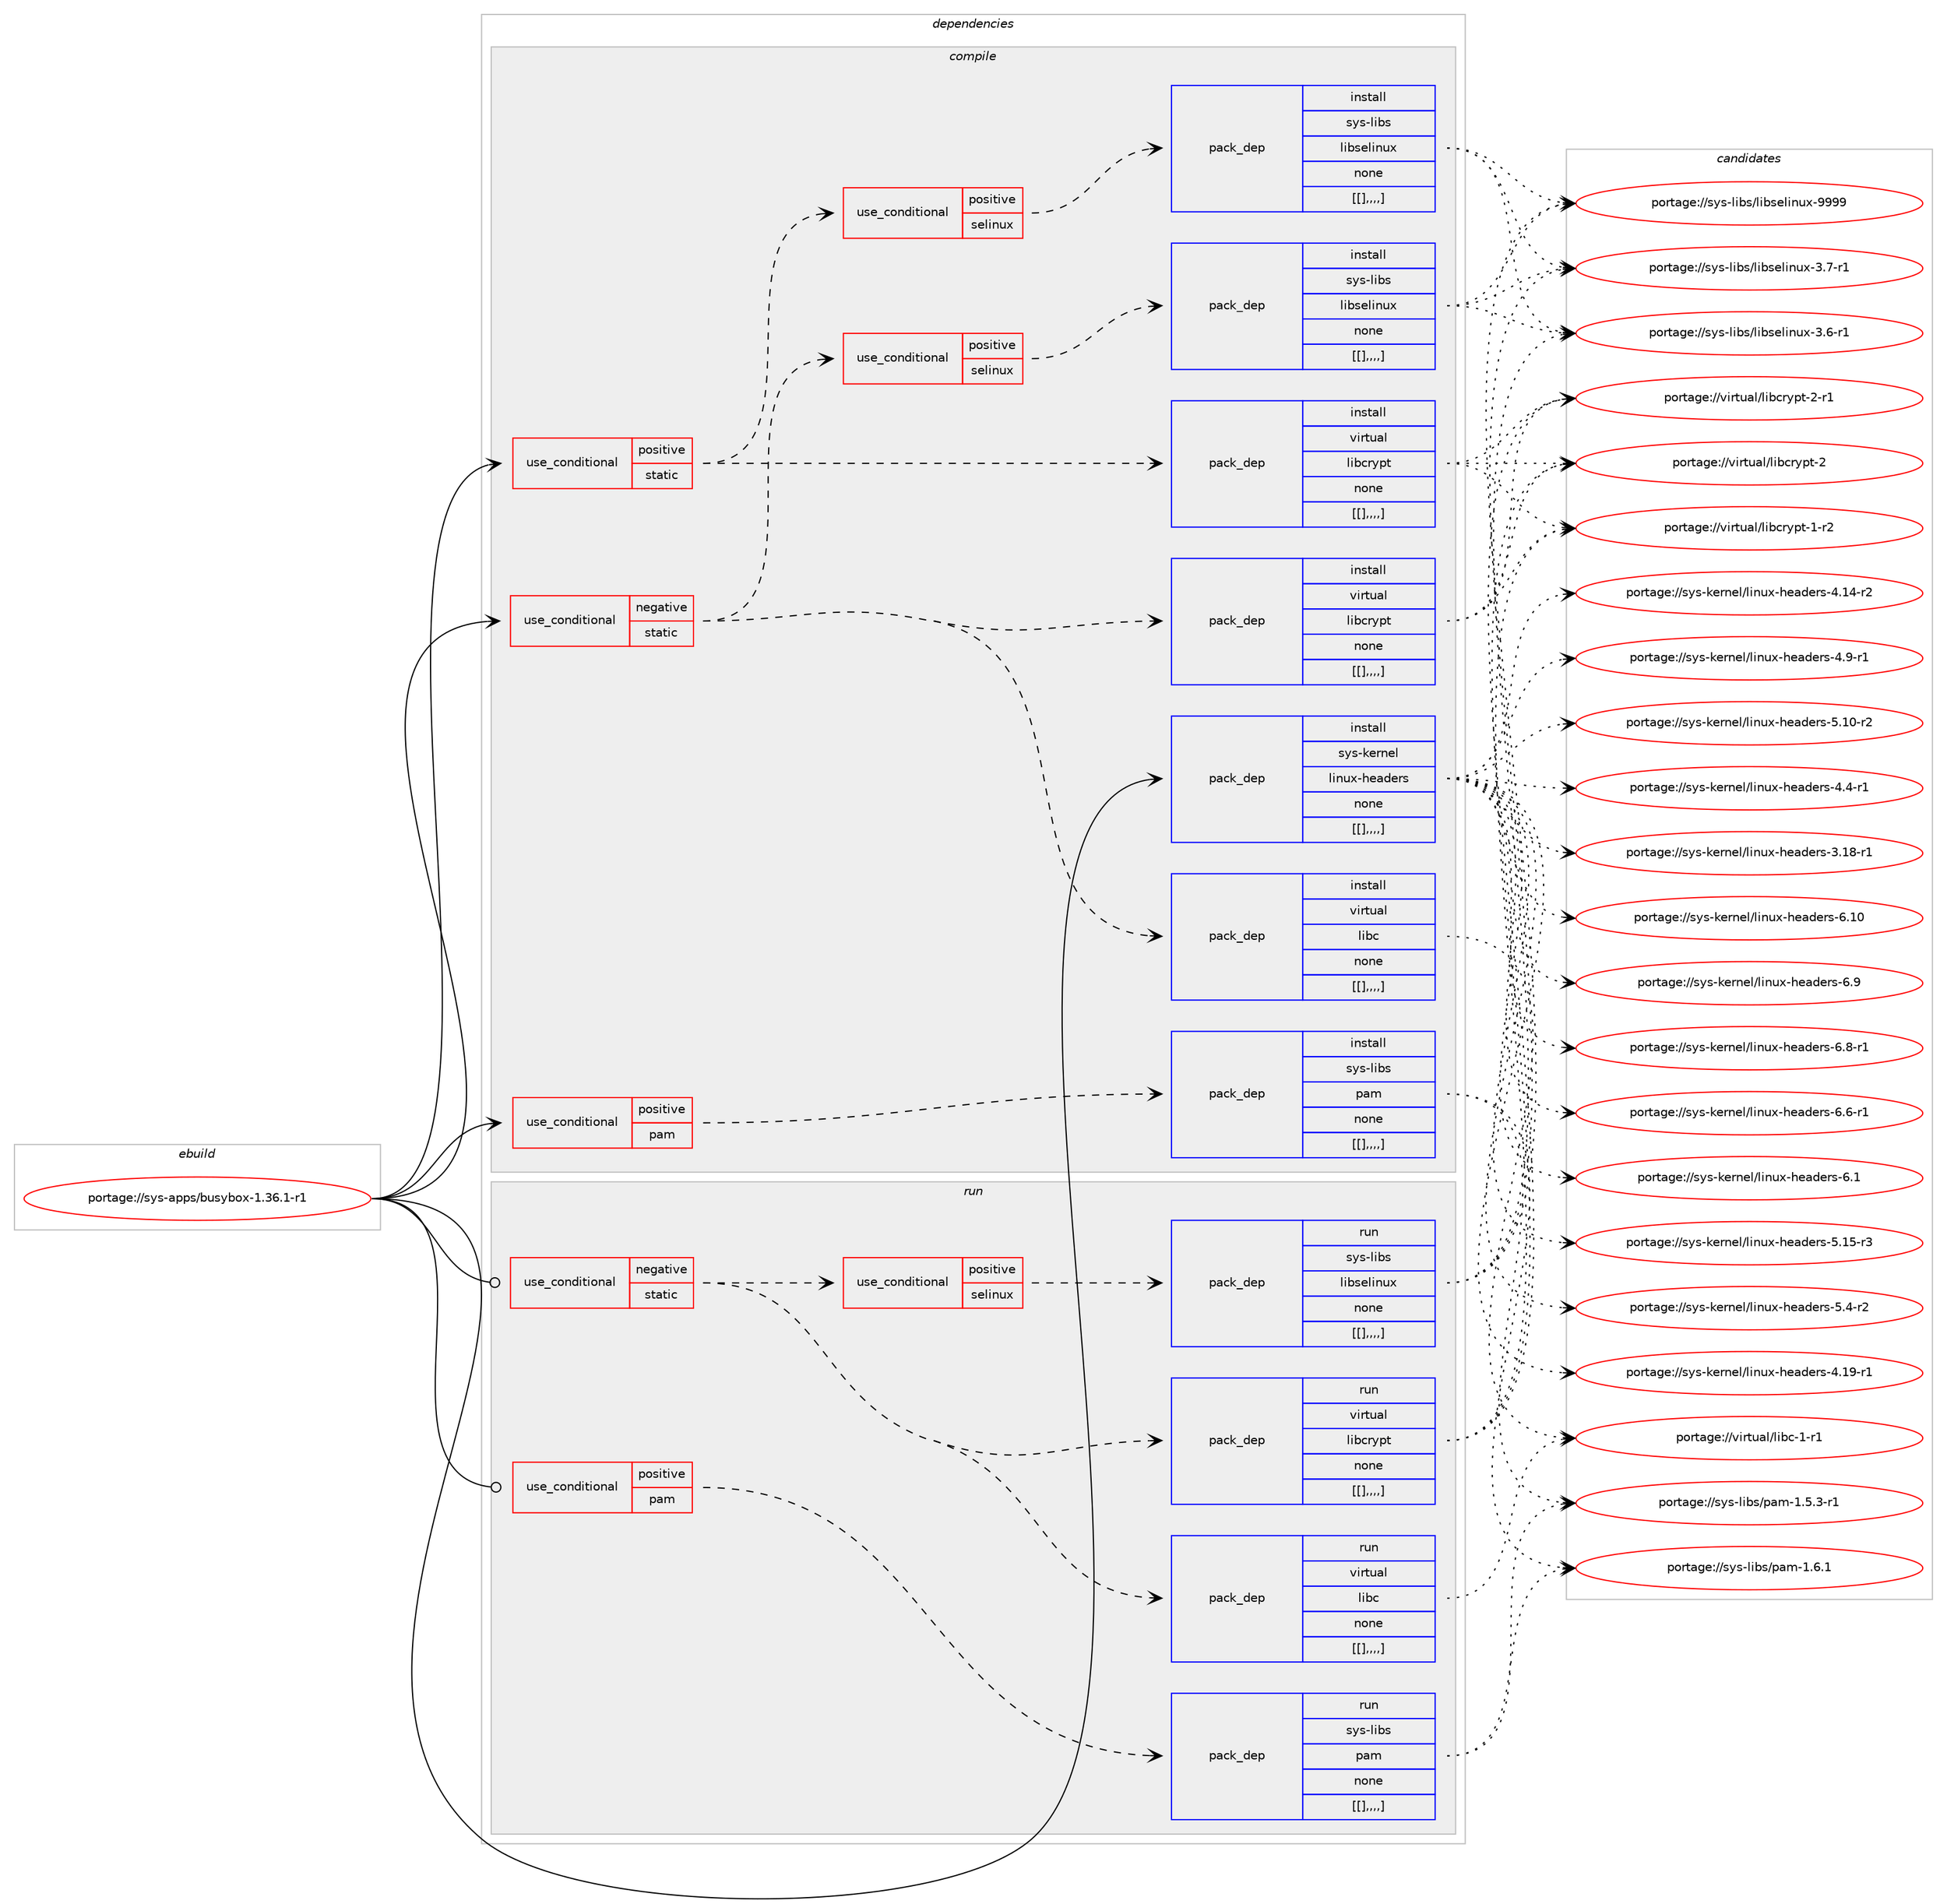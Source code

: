digraph prolog {

# *************
# Graph options
# *************

newrank=true;
concentrate=true;
compound=true;
graph [rankdir=LR,fontname=Helvetica,fontsize=10,ranksep=1.5];#, ranksep=2.5, nodesep=0.2];
edge  [arrowhead=vee];
node  [fontname=Helvetica,fontsize=10];

# **********
# The ebuild
# **********

subgraph cluster_leftcol {
color=gray;
label=<<i>ebuild</i>>;
id [label="portage://sys-apps/busybox-1.36.1-r1", color=red, width=4, href="../sys-apps/busybox-1.36.1-r1.svg"];
}

# ****************
# The dependencies
# ****************

subgraph cluster_midcol {
color=gray;
label=<<i>dependencies</i>>;
subgraph cluster_compile {
fillcolor="#eeeeee";
style=filled;
label=<<i>compile</i>>;
subgraph cond114263 {
dependency434357 [label=<<TABLE BORDER="0" CELLBORDER="1" CELLSPACING="0" CELLPADDING="4"><TR><TD ROWSPAN="3" CELLPADDING="10">use_conditional</TD></TR><TR><TD>negative</TD></TR><TR><TD>static</TD></TR></TABLE>>, shape=none, color=red];
subgraph pack317045 {
dependency434358 [label=<<TABLE BORDER="0" CELLBORDER="1" CELLSPACING="0" CELLPADDING="4" WIDTH="220"><TR><TD ROWSPAN="6" CELLPADDING="30">pack_dep</TD></TR><TR><TD WIDTH="110">install</TD></TR><TR><TD>virtual</TD></TR><TR><TD>libc</TD></TR><TR><TD>none</TD></TR><TR><TD>[[],,,,]</TD></TR></TABLE>>, shape=none, color=blue];
}
dependency434357:e -> dependency434358:w [weight=20,style="dashed",arrowhead="vee"];
subgraph pack317046 {
dependency434359 [label=<<TABLE BORDER="0" CELLBORDER="1" CELLSPACING="0" CELLPADDING="4" WIDTH="220"><TR><TD ROWSPAN="6" CELLPADDING="30">pack_dep</TD></TR><TR><TD WIDTH="110">install</TD></TR><TR><TD>virtual</TD></TR><TR><TD>libcrypt</TD></TR><TR><TD>none</TD></TR><TR><TD>[[],,,,]</TD></TR></TABLE>>, shape=none, color=blue];
}
dependency434357:e -> dependency434359:w [weight=20,style="dashed",arrowhead="vee"];
subgraph cond114264 {
dependency434360 [label=<<TABLE BORDER="0" CELLBORDER="1" CELLSPACING="0" CELLPADDING="4"><TR><TD ROWSPAN="3" CELLPADDING="10">use_conditional</TD></TR><TR><TD>positive</TD></TR><TR><TD>selinux</TD></TR></TABLE>>, shape=none, color=red];
subgraph pack317047 {
dependency434361 [label=<<TABLE BORDER="0" CELLBORDER="1" CELLSPACING="0" CELLPADDING="4" WIDTH="220"><TR><TD ROWSPAN="6" CELLPADDING="30">pack_dep</TD></TR><TR><TD WIDTH="110">install</TD></TR><TR><TD>sys-libs</TD></TR><TR><TD>libselinux</TD></TR><TR><TD>none</TD></TR><TR><TD>[[],,,,]</TD></TR></TABLE>>, shape=none, color=blue];
}
dependency434360:e -> dependency434361:w [weight=20,style="dashed",arrowhead="vee"];
}
dependency434357:e -> dependency434360:w [weight=20,style="dashed",arrowhead="vee"];
}
id:e -> dependency434357:w [weight=20,style="solid",arrowhead="vee"];
subgraph cond114265 {
dependency434362 [label=<<TABLE BORDER="0" CELLBORDER="1" CELLSPACING="0" CELLPADDING="4"><TR><TD ROWSPAN="3" CELLPADDING="10">use_conditional</TD></TR><TR><TD>positive</TD></TR><TR><TD>pam</TD></TR></TABLE>>, shape=none, color=red];
subgraph pack317048 {
dependency434363 [label=<<TABLE BORDER="0" CELLBORDER="1" CELLSPACING="0" CELLPADDING="4" WIDTH="220"><TR><TD ROWSPAN="6" CELLPADDING="30">pack_dep</TD></TR><TR><TD WIDTH="110">install</TD></TR><TR><TD>sys-libs</TD></TR><TR><TD>pam</TD></TR><TR><TD>none</TD></TR><TR><TD>[[],,,,]</TD></TR></TABLE>>, shape=none, color=blue];
}
dependency434362:e -> dependency434363:w [weight=20,style="dashed",arrowhead="vee"];
}
id:e -> dependency434362:w [weight=20,style="solid",arrowhead="vee"];
subgraph cond114266 {
dependency434364 [label=<<TABLE BORDER="0" CELLBORDER="1" CELLSPACING="0" CELLPADDING="4"><TR><TD ROWSPAN="3" CELLPADDING="10">use_conditional</TD></TR><TR><TD>positive</TD></TR><TR><TD>static</TD></TR></TABLE>>, shape=none, color=red];
subgraph pack317049 {
dependency434365 [label=<<TABLE BORDER="0" CELLBORDER="1" CELLSPACING="0" CELLPADDING="4" WIDTH="220"><TR><TD ROWSPAN="6" CELLPADDING="30">pack_dep</TD></TR><TR><TD WIDTH="110">install</TD></TR><TR><TD>virtual</TD></TR><TR><TD>libcrypt</TD></TR><TR><TD>none</TD></TR><TR><TD>[[],,,,]</TD></TR></TABLE>>, shape=none, color=blue];
}
dependency434364:e -> dependency434365:w [weight=20,style="dashed",arrowhead="vee"];
subgraph cond114267 {
dependency434366 [label=<<TABLE BORDER="0" CELLBORDER="1" CELLSPACING="0" CELLPADDING="4"><TR><TD ROWSPAN="3" CELLPADDING="10">use_conditional</TD></TR><TR><TD>positive</TD></TR><TR><TD>selinux</TD></TR></TABLE>>, shape=none, color=red];
subgraph pack317050 {
dependency434367 [label=<<TABLE BORDER="0" CELLBORDER="1" CELLSPACING="0" CELLPADDING="4" WIDTH="220"><TR><TD ROWSPAN="6" CELLPADDING="30">pack_dep</TD></TR><TR><TD WIDTH="110">install</TD></TR><TR><TD>sys-libs</TD></TR><TR><TD>libselinux</TD></TR><TR><TD>none</TD></TR><TR><TD>[[],,,,]</TD></TR></TABLE>>, shape=none, color=blue];
}
dependency434366:e -> dependency434367:w [weight=20,style="dashed",arrowhead="vee"];
}
dependency434364:e -> dependency434366:w [weight=20,style="dashed",arrowhead="vee"];
}
id:e -> dependency434364:w [weight=20,style="solid",arrowhead="vee"];
subgraph pack317051 {
dependency434368 [label=<<TABLE BORDER="0" CELLBORDER="1" CELLSPACING="0" CELLPADDING="4" WIDTH="220"><TR><TD ROWSPAN="6" CELLPADDING="30">pack_dep</TD></TR><TR><TD WIDTH="110">install</TD></TR><TR><TD>sys-kernel</TD></TR><TR><TD>linux-headers</TD></TR><TR><TD>none</TD></TR><TR><TD>[[],,,,]</TD></TR></TABLE>>, shape=none, color=blue];
}
id:e -> dependency434368:w [weight=20,style="solid",arrowhead="vee"];
}
subgraph cluster_compileandrun {
fillcolor="#eeeeee";
style=filled;
label=<<i>compile and run</i>>;
}
subgraph cluster_run {
fillcolor="#eeeeee";
style=filled;
label=<<i>run</i>>;
subgraph cond114268 {
dependency434369 [label=<<TABLE BORDER="0" CELLBORDER="1" CELLSPACING="0" CELLPADDING="4"><TR><TD ROWSPAN="3" CELLPADDING="10">use_conditional</TD></TR><TR><TD>negative</TD></TR><TR><TD>static</TD></TR></TABLE>>, shape=none, color=red];
subgraph pack317052 {
dependency434370 [label=<<TABLE BORDER="0" CELLBORDER="1" CELLSPACING="0" CELLPADDING="4" WIDTH="220"><TR><TD ROWSPAN="6" CELLPADDING="30">pack_dep</TD></TR><TR><TD WIDTH="110">run</TD></TR><TR><TD>virtual</TD></TR><TR><TD>libc</TD></TR><TR><TD>none</TD></TR><TR><TD>[[],,,,]</TD></TR></TABLE>>, shape=none, color=blue];
}
dependency434369:e -> dependency434370:w [weight=20,style="dashed",arrowhead="vee"];
subgraph pack317053 {
dependency434371 [label=<<TABLE BORDER="0" CELLBORDER="1" CELLSPACING="0" CELLPADDING="4" WIDTH="220"><TR><TD ROWSPAN="6" CELLPADDING="30">pack_dep</TD></TR><TR><TD WIDTH="110">run</TD></TR><TR><TD>virtual</TD></TR><TR><TD>libcrypt</TD></TR><TR><TD>none</TD></TR><TR><TD>[[],,,,]</TD></TR></TABLE>>, shape=none, color=blue];
}
dependency434369:e -> dependency434371:w [weight=20,style="dashed",arrowhead="vee"];
subgraph cond114269 {
dependency434372 [label=<<TABLE BORDER="0" CELLBORDER="1" CELLSPACING="0" CELLPADDING="4"><TR><TD ROWSPAN="3" CELLPADDING="10">use_conditional</TD></TR><TR><TD>positive</TD></TR><TR><TD>selinux</TD></TR></TABLE>>, shape=none, color=red];
subgraph pack317054 {
dependency434373 [label=<<TABLE BORDER="0" CELLBORDER="1" CELLSPACING="0" CELLPADDING="4" WIDTH="220"><TR><TD ROWSPAN="6" CELLPADDING="30">pack_dep</TD></TR><TR><TD WIDTH="110">run</TD></TR><TR><TD>sys-libs</TD></TR><TR><TD>libselinux</TD></TR><TR><TD>none</TD></TR><TR><TD>[[],,,,]</TD></TR></TABLE>>, shape=none, color=blue];
}
dependency434372:e -> dependency434373:w [weight=20,style="dashed",arrowhead="vee"];
}
dependency434369:e -> dependency434372:w [weight=20,style="dashed",arrowhead="vee"];
}
id:e -> dependency434369:w [weight=20,style="solid",arrowhead="odot"];
subgraph cond114270 {
dependency434374 [label=<<TABLE BORDER="0" CELLBORDER="1" CELLSPACING="0" CELLPADDING="4"><TR><TD ROWSPAN="3" CELLPADDING="10">use_conditional</TD></TR><TR><TD>positive</TD></TR><TR><TD>pam</TD></TR></TABLE>>, shape=none, color=red];
subgraph pack317055 {
dependency434375 [label=<<TABLE BORDER="0" CELLBORDER="1" CELLSPACING="0" CELLPADDING="4" WIDTH="220"><TR><TD ROWSPAN="6" CELLPADDING="30">pack_dep</TD></TR><TR><TD WIDTH="110">run</TD></TR><TR><TD>sys-libs</TD></TR><TR><TD>pam</TD></TR><TR><TD>none</TD></TR><TR><TD>[[],,,,]</TD></TR></TABLE>>, shape=none, color=blue];
}
dependency434374:e -> dependency434375:w [weight=20,style="dashed",arrowhead="vee"];
}
id:e -> dependency434374:w [weight=20,style="solid",arrowhead="odot"];
}
}

# **************
# The candidates
# **************

subgraph cluster_choices {
rank=same;
color=gray;
label=<<i>candidates</i>>;

subgraph choice317045 {
color=black;
nodesep=1;
choice1181051141161179710847108105989945494511449 [label="portage://virtual/libc-1-r1", color=red, width=4,href="../virtual/libc-1-r1.svg"];
dependency434358:e -> choice1181051141161179710847108105989945494511449:w [style=dotted,weight="100"];
}
subgraph choice317046 {
color=black;
nodesep=1;
choice1181051141161179710847108105989911412111211645504511449 [label="portage://virtual/libcrypt-2-r1", color=red, width=4,href="../virtual/libcrypt-2-r1.svg"];
choice118105114116117971084710810598991141211121164550 [label="portage://virtual/libcrypt-2", color=red, width=4,href="../virtual/libcrypt-2.svg"];
choice1181051141161179710847108105989911412111211645494511450 [label="portage://virtual/libcrypt-1-r2", color=red, width=4,href="../virtual/libcrypt-1-r2.svg"];
dependency434359:e -> choice1181051141161179710847108105989911412111211645504511449:w [style=dotted,weight="100"];
dependency434359:e -> choice118105114116117971084710810598991141211121164550:w [style=dotted,weight="100"];
dependency434359:e -> choice1181051141161179710847108105989911412111211645494511450:w [style=dotted,weight="100"];
}
subgraph choice317047 {
color=black;
nodesep=1;
choice115121115451081059811547108105981151011081051101171204557575757 [label="portage://sys-libs/libselinux-9999", color=red, width=4,href="../sys-libs/libselinux-9999.svg"];
choice11512111545108105981154710810598115101108105110117120455146554511449 [label="portage://sys-libs/libselinux-3.7-r1", color=red, width=4,href="../sys-libs/libselinux-3.7-r1.svg"];
choice11512111545108105981154710810598115101108105110117120455146544511449 [label="portage://sys-libs/libselinux-3.6-r1", color=red, width=4,href="../sys-libs/libselinux-3.6-r1.svg"];
dependency434361:e -> choice115121115451081059811547108105981151011081051101171204557575757:w [style=dotted,weight="100"];
dependency434361:e -> choice11512111545108105981154710810598115101108105110117120455146554511449:w [style=dotted,weight="100"];
dependency434361:e -> choice11512111545108105981154710810598115101108105110117120455146544511449:w [style=dotted,weight="100"];
}
subgraph choice317048 {
color=black;
nodesep=1;
choice11512111545108105981154711297109454946544649 [label="portage://sys-libs/pam-1.6.1", color=red, width=4,href="../sys-libs/pam-1.6.1.svg"];
choice115121115451081059811547112971094549465346514511449 [label="portage://sys-libs/pam-1.5.3-r1", color=red, width=4,href="../sys-libs/pam-1.5.3-r1.svg"];
dependency434363:e -> choice11512111545108105981154711297109454946544649:w [style=dotted,weight="100"];
dependency434363:e -> choice115121115451081059811547112971094549465346514511449:w [style=dotted,weight="100"];
}
subgraph choice317049 {
color=black;
nodesep=1;
choice1181051141161179710847108105989911412111211645504511449 [label="portage://virtual/libcrypt-2-r1", color=red, width=4,href="../virtual/libcrypt-2-r1.svg"];
choice118105114116117971084710810598991141211121164550 [label="portage://virtual/libcrypt-2", color=red, width=4,href="../virtual/libcrypt-2.svg"];
choice1181051141161179710847108105989911412111211645494511450 [label="portage://virtual/libcrypt-1-r2", color=red, width=4,href="../virtual/libcrypt-1-r2.svg"];
dependency434365:e -> choice1181051141161179710847108105989911412111211645504511449:w [style=dotted,weight="100"];
dependency434365:e -> choice118105114116117971084710810598991141211121164550:w [style=dotted,weight="100"];
dependency434365:e -> choice1181051141161179710847108105989911412111211645494511450:w [style=dotted,weight="100"];
}
subgraph choice317050 {
color=black;
nodesep=1;
choice115121115451081059811547108105981151011081051101171204557575757 [label="portage://sys-libs/libselinux-9999", color=red, width=4,href="../sys-libs/libselinux-9999.svg"];
choice11512111545108105981154710810598115101108105110117120455146554511449 [label="portage://sys-libs/libselinux-3.7-r1", color=red, width=4,href="../sys-libs/libselinux-3.7-r1.svg"];
choice11512111545108105981154710810598115101108105110117120455146544511449 [label="portage://sys-libs/libselinux-3.6-r1", color=red, width=4,href="../sys-libs/libselinux-3.6-r1.svg"];
dependency434367:e -> choice115121115451081059811547108105981151011081051101171204557575757:w [style=dotted,weight="100"];
dependency434367:e -> choice11512111545108105981154710810598115101108105110117120455146554511449:w [style=dotted,weight="100"];
dependency434367:e -> choice11512111545108105981154710810598115101108105110117120455146544511449:w [style=dotted,weight="100"];
}
subgraph choice317051 {
color=black;
nodesep=1;
choice115121115451071011141101011084710810511011712045104101971001011141154554464948 [label="portage://sys-kernel/linux-headers-6.10", color=red, width=4,href="../sys-kernel/linux-headers-6.10.svg"];
choice1151211154510710111411010110847108105110117120451041019710010111411545544657 [label="portage://sys-kernel/linux-headers-6.9", color=red, width=4,href="../sys-kernel/linux-headers-6.9.svg"];
choice11512111545107101114110101108471081051101171204510410197100101114115455446564511449 [label="portage://sys-kernel/linux-headers-6.8-r1", color=red, width=4,href="../sys-kernel/linux-headers-6.8-r1.svg"];
choice11512111545107101114110101108471081051101171204510410197100101114115455446544511449 [label="portage://sys-kernel/linux-headers-6.6-r1", color=red, width=4,href="../sys-kernel/linux-headers-6.6-r1.svg"];
choice1151211154510710111411010110847108105110117120451041019710010111411545544649 [label="portage://sys-kernel/linux-headers-6.1", color=red, width=4,href="../sys-kernel/linux-headers-6.1.svg"];
choice1151211154510710111411010110847108105110117120451041019710010111411545534649534511451 [label="portage://sys-kernel/linux-headers-5.15-r3", color=red, width=4,href="../sys-kernel/linux-headers-5.15-r3.svg"];
choice1151211154510710111411010110847108105110117120451041019710010111411545534649484511450 [label="portage://sys-kernel/linux-headers-5.10-r2", color=red, width=4,href="../sys-kernel/linux-headers-5.10-r2.svg"];
choice11512111545107101114110101108471081051101171204510410197100101114115455346524511450 [label="portage://sys-kernel/linux-headers-5.4-r2", color=red, width=4,href="../sys-kernel/linux-headers-5.4-r2.svg"];
choice1151211154510710111411010110847108105110117120451041019710010111411545524649574511449 [label="portage://sys-kernel/linux-headers-4.19-r1", color=red, width=4,href="../sys-kernel/linux-headers-4.19-r1.svg"];
choice1151211154510710111411010110847108105110117120451041019710010111411545524649524511450 [label="portage://sys-kernel/linux-headers-4.14-r2", color=red, width=4,href="../sys-kernel/linux-headers-4.14-r2.svg"];
choice11512111545107101114110101108471081051101171204510410197100101114115455246574511449 [label="portage://sys-kernel/linux-headers-4.9-r1", color=red, width=4,href="../sys-kernel/linux-headers-4.9-r1.svg"];
choice11512111545107101114110101108471081051101171204510410197100101114115455246524511449 [label="portage://sys-kernel/linux-headers-4.4-r1", color=red, width=4,href="../sys-kernel/linux-headers-4.4-r1.svg"];
choice1151211154510710111411010110847108105110117120451041019710010111411545514649564511449 [label="portage://sys-kernel/linux-headers-3.18-r1", color=red, width=4,href="../sys-kernel/linux-headers-3.18-r1.svg"];
dependency434368:e -> choice115121115451071011141101011084710810511011712045104101971001011141154554464948:w [style=dotted,weight="100"];
dependency434368:e -> choice1151211154510710111411010110847108105110117120451041019710010111411545544657:w [style=dotted,weight="100"];
dependency434368:e -> choice11512111545107101114110101108471081051101171204510410197100101114115455446564511449:w [style=dotted,weight="100"];
dependency434368:e -> choice11512111545107101114110101108471081051101171204510410197100101114115455446544511449:w [style=dotted,weight="100"];
dependency434368:e -> choice1151211154510710111411010110847108105110117120451041019710010111411545544649:w [style=dotted,weight="100"];
dependency434368:e -> choice1151211154510710111411010110847108105110117120451041019710010111411545534649534511451:w [style=dotted,weight="100"];
dependency434368:e -> choice1151211154510710111411010110847108105110117120451041019710010111411545534649484511450:w [style=dotted,weight="100"];
dependency434368:e -> choice11512111545107101114110101108471081051101171204510410197100101114115455346524511450:w [style=dotted,weight="100"];
dependency434368:e -> choice1151211154510710111411010110847108105110117120451041019710010111411545524649574511449:w [style=dotted,weight="100"];
dependency434368:e -> choice1151211154510710111411010110847108105110117120451041019710010111411545524649524511450:w [style=dotted,weight="100"];
dependency434368:e -> choice11512111545107101114110101108471081051101171204510410197100101114115455246574511449:w [style=dotted,weight="100"];
dependency434368:e -> choice11512111545107101114110101108471081051101171204510410197100101114115455246524511449:w [style=dotted,weight="100"];
dependency434368:e -> choice1151211154510710111411010110847108105110117120451041019710010111411545514649564511449:w [style=dotted,weight="100"];
}
subgraph choice317052 {
color=black;
nodesep=1;
choice1181051141161179710847108105989945494511449 [label="portage://virtual/libc-1-r1", color=red, width=4,href="../virtual/libc-1-r1.svg"];
dependency434370:e -> choice1181051141161179710847108105989945494511449:w [style=dotted,weight="100"];
}
subgraph choice317053 {
color=black;
nodesep=1;
choice1181051141161179710847108105989911412111211645504511449 [label="portage://virtual/libcrypt-2-r1", color=red, width=4,href="../virtual/libcrypt-2-r1.svg"];
choice118105114116117971084710810598991141211121164550 [label="portage://virtual/libcrypt-2", color=red, width=4,href="../virtual/libcrypt-2.svg"];
choice1181051141161179710847108105989911412111211645494511450 [label="portage://virtual/libcrypt-1-r2", color=red, width=4,href="../virtual/libcrypt-1-r2.svg"];
dependency434371:e -> choice1181051141161179710847108105989911412111211645504511449:w [style=dotted,weight="100"];
dependency434371:e -> choice118105114116117971084710810598991141211121164550:w [style=dotted,weight="100"];
dependency434371:e -> choice1181051141161179710847108105989911412111211645494511450:w [style=dotted,weight="100"];
}
subgraph choice317054 {
color=black;
nodesep=1;
choice115121115451081059811547108105981151011081051101171204557575757 [label="portage://sys-libs/libselinux-9999", color=red, width=4,href="../sys-libs/libselinux-9999.svg"];
choice11512111545108105981154710810598115101108105110117120455146554511449 [label="portage://sys-libs/libselinux-3.7-r1", color=red, width=4,href="../sys-libs/libselinux-3.7-r1.svg"];
choice11512111545108105981154710810598115101108105110117120455146544511449 [label="portage://sys-libs/libselinux-3.6-r1", color=red, width=4,href="../sys-libs/libselinux-3.6-r1.svg"];
dependency434373:e -> choice115121115451081059811547108105981151011081051101171204557575757:w [style=dotted,weight="100"];
dependency434373:e -> choice11512111545108105981154710810598115101108105110117120455146554511449:w [style=dotted,weight="100"];
dependency434373:e -> choice11512111545108105981154710810598115101108105110117120455146544511449:w [style=dotted,weight="100"];
}
subgraph choice317055 {
color=black;
nodesep=1;
choice11512111545108105981154711297109454946544649 [label="portage://sys-libs/pam-1.6.1", color=red, width=4,href="../sys-libs/pam-1.6.1.svg"];
choice115121115451081059811547112971094549465346514511449 [label="portage://sys-libs/pam-1.5.3-r1", color=red, width=4,href="../sys-libs/pam-1.5.3-r1.svg"];
dependency434375:e -> choice11512111545108105981154711297109454946544649:w [style=dotted,weight="100"];
dependency434375:e -> choice115121115451081059811547112971094549465346514511449:w [style=dotted,weight="100"];
}
}

}
